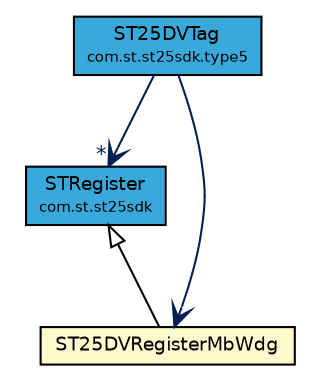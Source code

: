 #!/usr/local/bin/dot
#
# Class diagram 
# Generated by UMLGraph version R5_7_2-3-gee82a7 (http://www.umlgraph.org/)
#

digraph G {
	edge [fontname="Helvetica",fontsize=10,labelfontname="Helvetica",labelfontsize=10];
	node [fontname="Helvetica",fontsize=10,shape=plaintext];
	nodesep=0.25;
	ranksep=0.5;
	// com.st.st25sdk.STRegister
	c19989 [label=<<table title="com.st.st25sdk.STRegister" border="0" cellborder="1" cellspacing="0" cellpadding="2" port="p" bgcolor="#39a9dc" href="../../STRegister.html">
		<tr><td><table border="0" cellspacing="0" cellpadding="1">
<tr><td align="center" balign="center"> STRegister </td></tr>
<tr><td align="center" balign="center"><font point-size="7.0"> com.st.st25sdk </font></td></tr>
		</table></td></tr>
		</table>>, URL="../../STRegister.html", fontname="Helvetica", fontcolor="black", fontsize=9.0];
	// com.st.st25sdk.type5.ST25DVTag
	c20105 [label=<<table title="com.st.st25sdk.type5.ST25DVTag" border="0" cellborder="1" cellspacing="0" cellpadding="2" port="p" bgcolor="#39a9dc" href="../ST25DVTag.html">
		<tr><td><table border="0" cellspacing="0" cellpadding="1">
<tr><td align="center" balign="center"> ST25DVTag </td></tr>
<tr><td align="center" balign="center"><font point-size="7.0"> com.st.st25sdk.type5 </font></td></tr>
		</table></td></tr>
		</table>>, URL="../ST25DVTag.html", fontname="Helvetica", fontcolor="black", fontsize=9.0];
	// com.st.st25sdk.type5.st25dv.ST25DVRegisterMbWdg
	c20144 [label=<<table title="com.st.st25sdk.type5.st25dv.ST25DVRegisterMbWdg" border="0" cellborder="1" cellspacing="0" cellpadding="2" port="p" bgcolor="lemonChiffon" href="./ST25DVRegisterMbWdg.html">
		<tr><td><table border="0" cellspacing="0" cellpadding="1">
<tr><td align="center" balign="center"> ST25DVRegisterMbWdg </td></tr>
		</table></td></tr>
		</table>>, URL="./ST25DVRegisterMbWdg.html", fontname="Helvetica", fontcolor="black", fontsize=9.0];
	//com.st.st25sdk.type5.st25dv.ST25DVRegisterMbWdg extends com.st.st25sdk.STRegister
	c19989:p -> c20144:p [dir=back,arrowtail=empty];
	// com.st.st25sdk.type5.ST25DVTag NAVASSOC com.st.st25sdk.STRegister
	c20105:p -> c19989:p [taillabel="", label="", headlabel="*", fontname="Helvetica", fontcolor="#002052", fontsize=10.0, color="#002052", arrowhead=open];
	// com.st.st25sdk.type5.ST25DVTag NAVASSOC com.st.st25sdk.type5.st25dv.ST25DVRegisterMbWdg
	c20105:p -> c20144:p [taillabel="", label="", headlabel="", fontname="Helvetica", fontcolor="#002052", fontsize=10.0, color="#002052", arrowhead=open];
}

